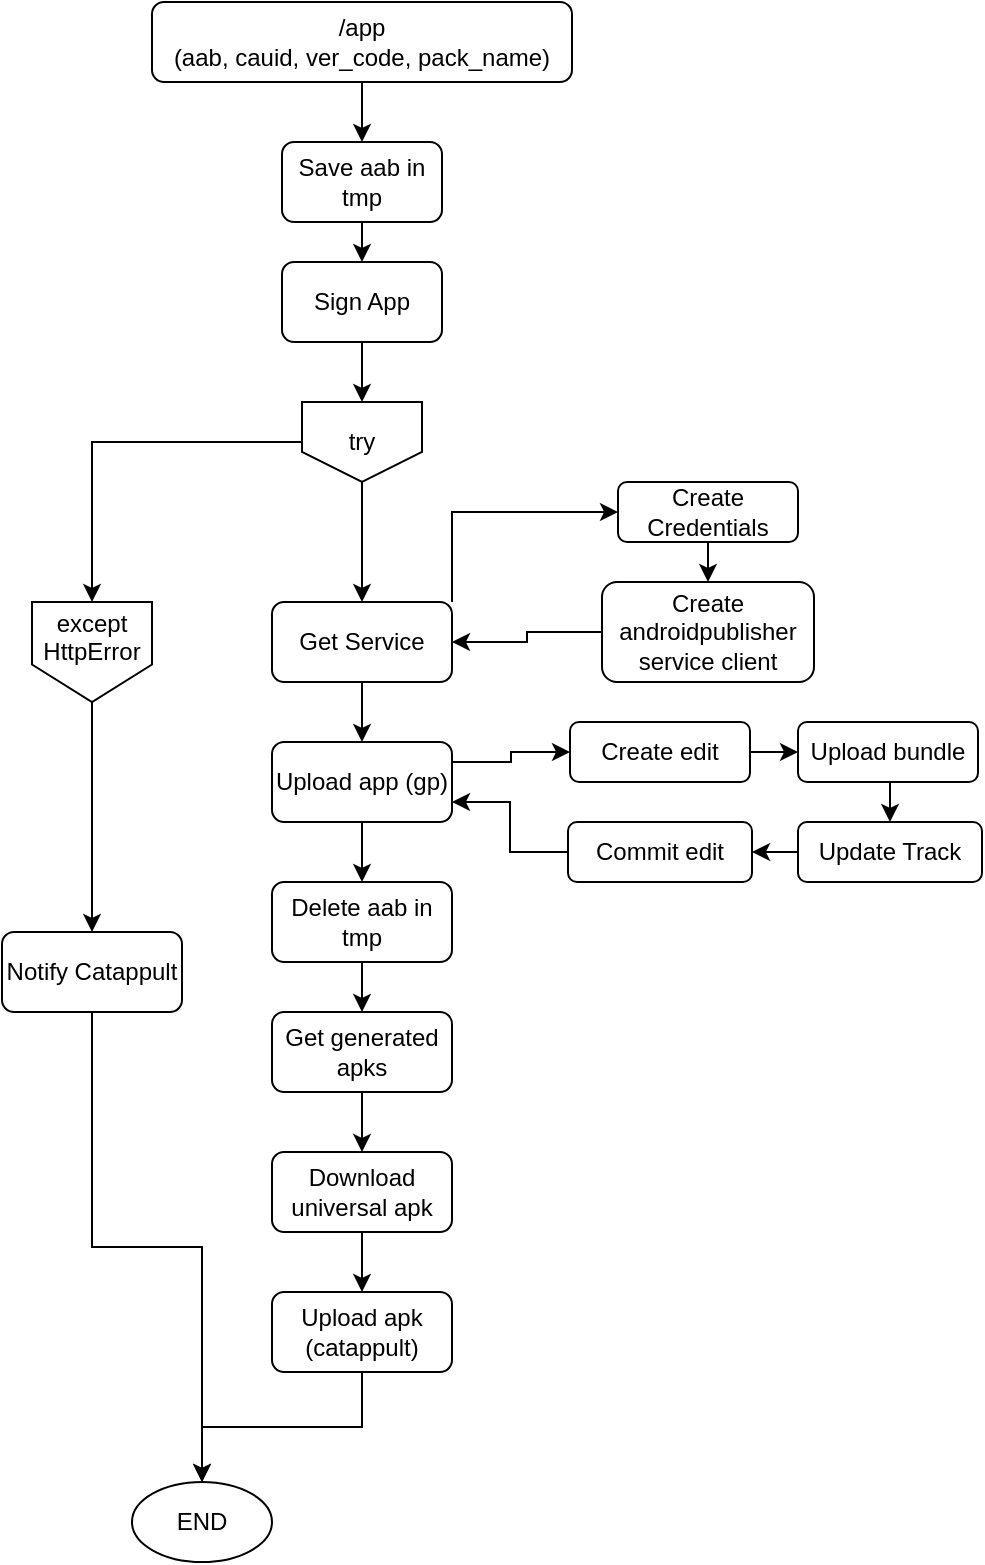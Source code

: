 <mxfile version="21.3.6" type="device">
  <diagram id="C5RBs43oDa-KdzZeNtuy" name="Page-1">
    <mxGraphModel dx="1434" dy="729" grid="1" gridSize="10" guides="1" tooltips="1" connect="1" arrows="1" fold="1" page="1" pageScale="1" pageWidth="827" pageHeight="1169" math="0" shadow="0">
      <root>
        <mxCell id="WIyWlLk6GJQsqaUBKTNV-0" />
        <mxCell id="WIyWlLk6GJQsqaUBKTNV-1" parent="WIyWlLk6GJQsqaUBKTNV-0" />
        <mxCell id="Dx10VpCE7G8O7XH6TRlA-54" style="edgeStyle=orthogonalEdgeStyle;rounded=0;orthogonalLoop=1;jettySize=auto;html=1;exitX=0.5;exitY=1;exitDx=0;exitDy=0;entryX=0.5;entryY=0;entryDx=0;entryDy=0;" edge="1" parent="WIyWlLk6GJQsqaUBKTNV-1" source="WIyWlLk6GJQsqaUBKTNV-3" target="Dx10VpCE7G8O7XH6TRlA-23">
          <mxGeometry relative="1" as="geometry" />
        </mxCell>
        <mxCell id="WIyWlLk6GJQsqaUBKTNV-3" value="&lt;div&gt;/app&lt;br&gt;&lt;/div&gt;&lt;div&gt;(aab, cauid, ver_code, pack_name)&lt;br&gt;&lt;/div&gt;" style="rounded=1;whiteSpace=wrap;html=1;fontSize=12;glass=0;strokeWidth=1;shadow=0;" parent="WIyWlLk6GJQsqaUBKTNV-1" vertex="1">
          <mxGeometry x="100" y="60" width="210" height="40" as="geometry" />
        </mxCell>
        <mxCell id="Dx10VpCE7G8O7XH6TRlA-4" style="edgeStyle=orthogonalEdgeStyle;rounded=0;orthogonalLoop=1;jettySize=auto;html=1;exitX=0.5;exitY=1;exitDx=0;exitDy=0;entryX=0.5;entryY=0;entryDx=0;entryDy=0;" edge="1" parent="WIyWlLk6GJQsqaUBKTNV-1" source="WIyWlLk6GJQsqaUBKTNV-12" target="Dx10VpCE7G8O7XH6TRlA-0">
          <mxGeometry relative="1" as="geometry" />
        </mxCell>
        <mxCell id="WIyWlLk6GJQsqaUBKTNV-12" value="Sign App" style="rounded=1;whiteSpace=wrap;html=1;fontSize=12;glass=0;strokeWidth=1;shadow=0;" parent="WIyWlLk6GJQsqaUBKTNV-1" vertex="1">
          <mxGeometry x="165" y="190" width="80" height="40" as="geometry" />
        </mxCell>
        <mxCell id="Dx10VpCE7G8O7XH6TRlA-11" style="edgeStyle=orthogonalEdgeStyle;rounded=0;orthogonalLoop=1;jettySize=auto;html=1;exitX=0.5;exitY=1;exitDx=0;exitDy=0;entryX=0.5;entryY=0;entryDx=0;entryDy=0;" edge="1" parent="WIyWlLk6GJQsqaUBKTNV-1" source="Dx10VpCE7G8O7XH6TRlA-0" target="Dx10VpCE7G8O7XH6TRlA-5">
          <mxGeometry relative="1" as="geometry" />
        </mxCell>
        <mxCell id="Dx10VpCE7G8O7XH6TRlA-49" style="edgeStyle=orthogonalEdgeStyle;rounded=0;orthogonalLoop=1;jettySize=auto;html=1;exitX=0;exitY=0.5;exitDx=0;exitDy=0;entryX=0.5;entryY=0;entryDx=0;entryDy=0;" edge="1" parent="WIyWlLk6GJQsqaUBKTNV-1" source="Dx10VpCE7G8O7XH6TRlA-0" target="Dx10VpCE7G8O7XH6TRlA-47">
          <mxGeometry relative="1" as="geometry" />
        </mxCell>
        <mxCell id="Dx10VpCE7G8O7XH6TRlA-0" value="try" style="shape=offPageConnector;whiteSpace=wrap;html=1;" vertex="1" parent="WIyWlLk6GJQsqaUBKTNV-1">
          <mxGeometry x="175" y="260" width="60" height="40" as="geometry" />
        </mxCell>
        <mxCell id="Dx10VpCE7G8O7XH6TRlA-12" style="edgeStyle=orthogonalEdgeStyle;rounded=0;orthogonalLoop=1;jettySize=auto;html=1;exitX=0.5;exitY=1;exitDx=0;exitDy=0;entryX=0.5;entryY=0;entryDx=0;entryDy=0;" edge="1" parent="WIyWlLk6GJQsqaUBKTNV-1" source="Dx10VpCE7G8O7XH6TRlA-5" target="Dx10VpCE7G8O7XH6TRlA-6">
          <mxGeometry relative="1" as="geometry" />
        </mxCell>
        <mxCell id="Dx10VpCE7G8O7XH6TRlA-27" style="edgeStyle=orthogonalEdgeStyle;rounded=0;orthogonalLoop=1;jettySize=auto;html=1;exitX=1;exitY=0;exitDx=0;exitDy=0;entryX=0;entryY=0.5;entryDx=0;entryDy=0;" edge="1" parent="WIyWlLk6GJQsqaUBKTNV-1" source="Dx10VpCE7G8O7XH6TRlA-5" target="Dx10VpCE7G8O7XH6TRlA-17">
          <mxGeometry relative="1" as="geometry" />
        </mxCell>
        <mxCell id="Dx10VpCE7G8O7XH6TRlA-5" value="Get Service" style="rounded=1;whiteSpace=wrap;html=1;" vertex="1" parent="WIyWlLk6GJQsqaUBKTNV-1">
          <mxGeometry x="160" y="360" width="90" height="40" as="geometry" />
        </mxCell>
        <mxCell id="Dx10VpCE7G8O7XH6TRlA-25" style="edgeStyle=orthogonalEdgeStyle;rounded=0;orthogonalLoop=1;jettySize=auto;html=1;exitX=0.5;exitY=1;exitDx=0;exitDy=0;entryX=0.5;entryY=0;entryDx=0;entryDy=0;" edge="1" parent="WIyWlLk6GJQsqaUBKTNV-1" source="Dx10VpCE7G8O7XH6TRlA-6" target="Dx10VpCE7G8O7XH6TRlA-24">
          <mxGeometry relative="1" as="geometry" />
        </mxCell>
        <mxCell id="Dx10VpCE7G8O7XH6TRlA-39" style="edgeStyle=orthogonalEdgeStyle;rounded=0;orthogonalLoop=1;jettySize=auto;html=1;exitX=1;exitY=0.25;exitDx=0;exitDy=0;entryX=0;entryY=0.5;entryDx=0;entryDy=0;" edge="1" parent="WIyWlLk6GJQsqaUBKTNV-1" source="Dx10VpCE7G8O7XH6TRlA-6" target="Dx10VpCE7G8O7XH6TRlA-31">
          <mxGeometry relative="1" as="geometry" />
        </mxCell>
        <mxCell id="Dx10VpCE7G8O7XH6TRlA-6" value="Upload app (gp)" style="rounded=1;whiteSpace=wrap;html=1;" vertex="1" parent="WIyWlLk6GJQsqaUBKTNV-1">
          <mxGeometry x="160" y="430" width="90" height="40" as="geometry" />
        </mxCell>
        <mxCell id="Dx10VpCE7G8O7XH6TRlA-15" value="" style="edgeStyle=orthogonalEdgeStyle;rounded=0;orthogonalLoop=1;jettySize=auto;html=1;" edge="1" parent="WIyWlLk6GJQsqaUBKTNV-1" source="Dx10VpCE7G8O7XH6TRlA-8" target="Dx10VpCE7G8O7XH6TRlA-9">
          <mxGeometry relative="1" as="geometry" />
        </mxCell>
        <mxCell id="Dx10VpCE7G8O7XH6TRlA-8" value="Get generated apks" style="rounded=1;whiteSpace=wrap;html=1;" vertex="1" parent="WIyWlLk6GJQsqaUBKTNV-1">
          <mxGeometry x="160" y="565" width="90" height="40" as="geometry" />
        </mxCell>
        <mxCell id="Dx10VpCE7G8O7XH6TRlA-16" style="edgeStyle=orthogonalEdgeStyle;rounded=0;orthogonalLoop=1;jettySize=auto;html=1;exitX=0.5;exitY=1;exitDx=0;exitDy=0;entryX=0.5;entryY=0;entryDx=0;entryDy=0;" edge="1" parent="WIyWlLk6GJQsqaUBKTNV-1" source="Dx10VpCE7G8O7XH6TRlA-9" target="Dx10VpCE7G8O7XH6TRlA-10">
          <mxGeometry relative="1" as="geometry" />
        </mxCell>
        <mxCell id="Dx10VpCE7G8O7XH6TRlA-9" value="Download universal apk" style="rounded=1;whiteSpace=wrap;html=1;" vertex="1" parent="WIyWlLk6GJQsqaUBKTNV-1">
          <mxGeometry x="160" y="635" width="90" height="40" as="geometry" />
        </mxCell>
        <mxCell id="Dx10VpCE7G8O7XH6TRlA-46" style="edgeStyle=orthogonalEdgeStyle;rounded=0;orthogonalLoop=1;jettySize=auto;html=1;exitX=0.5;exitY=1;exitDx=0;exitDy=0;entryX=0.5;entryY=0;entryDx=0;entryDy=0;" edge="1" parent="WIyWlLk6GJQsqaUBKTNV-1" source="Dx10VpCE7G8O7XH6TRlA-10" target="Dx10VpCE7G8O7XH6TRlA-45">
          <mxGeometry relative="1" as="geometry" />
        </mxCell>
        <mxCell id="Dx10VpCE7G8O7XH6TRlA-10" value="Upload apk (catappult)" style="rounded=1;whiteSpace=wrap;html=1;" vertex="1" parent="WIyWlLk6GJQsqaUBKTNV-1">
          <mxGeometry x="160" y="705" width="90" height="40" as="geometry" />
        </mxCell>
        <mxCell id="Dx10VpCE7G8O7XH6TRlA-21" style="edgeStyle=orthogonalEdgeStyle;rounded=0;orthogonalLoop=1;jettySize=auto;html=1;exitX=0.5;exitY=1;exitDx=0;exitDy=0;entryX=0.5;entryY=0;entryDx=0;entryDy=0;" edge="1" parent="WIyWlLk6GJQsqaUBKTNV-1" source="Dx10VpCE7G8O7XH6TRlA-17" target="Dx10VpCE7G8O7XH6TRlA-20">
          <mxGeometry relative="1" as="geometry" />
        </mxCell>
        <mxCell id="Dx10VpCE7G8O7XH6TRlA-17" value="Create Credentials" style="rounded=1;whiteSpace=wrap;html=1;" vertex="1" parent="WIyWlLk6GJQsqaUBKTNV-1">
          <mxGeometry x="333" y="300" width="90" height="30" as="geometry" />
        </mxCell>
        <mxCell id="Dx10VpCE7G8O7XH6TRlA-28" style="edgeStyle=orthogonalEdgeStyle;rounded=0;orthogonalLoop=1;jettySize=auto;html=1;exitX=0;exitY=0.5;exitDx=0;exitDy=0;entryX=1;entryY=0.5;entryDx=0;entryDy=0;" edge="1" parent="WIyWlLk6GJQsqaUBKTNV-1" source="Dx10VpCE7G8O7XH6TRlA-20" target="Dx10VpCE7G8O7XH6TRlA-5">
          <mxGeometry relative="1" as="geometry" />
        </mxCell>
        <mxCell id="Dx10VpCE7G8O7XH6TRlA-20" value="Create androidpublisher service client" style="rounded=1;whiteSpace=wrap;html=1;" vertex="1" parent="WIyWlLk6GJQsqaUBKTNV-1">
          <mxGeometry x="325" y="350" width="106" height="50" as="geometry" />
        </mxCell>
        <mxCell id="Dx10VpCE7G8O7XH6TRlA-53" style="edgeStyle=orthogonalEdgeStyle;rounded=0;orthogonalLoop=1;jettySize=auto;html=1;exitX=0.5;exitY=1;exitDx=0;exitDy=0;entryX=0.5;entryY=0;entryDx=0;entryDy=0;" edge="1" parent="WIyWlLk6GJQsqaUBKTNV-1" source="Dx10VpCE7G8O7XH6TRlA-23" target="WIyWlLk6GJQsqaUBKTNV-12">
          <mxGeometry relative="1" as="geometry" />
        </mxCell>
        <mxCell id="Dx10VpCE7G8O7XH6TRlA-23" value="Save aab in tmp" style="rounded=1;whiteSpace=wrap;html=1;fontSize=12;glass=0;strokeWidth=1;shadow=0;" vertex="1" parent="WIyWlLk6GJQsqaUBKTNV-1">
          <mxGeometry x="165" y="130" width="80" height="40" as="geometry" />
        </mxCell>
        <mxCell id="Dx10VpCE7G8O7XH6TRlA-29" style="edgeStyle=orthogonalEdgeStyle;rounded=0;orthogonalLoop=1;jettySize=auto;html=1;exitX=0.5;exitY=1;exitDx=0;exitDy=0;entryX=0.5;entryY=0;entryDx=0;entryDy=0;" edge="1" parent="WIyWlLk6GJQsqaUBKTNV-1" source="Dx10VpCE7G8O7XH6TRlA-24" target="Dx10VpCE7G8O7XH6TRlA-8">
          <mxGeometry relative="1" as="geometry" />
        </mxCell>
        <mxCell id="Dx10VpCE7G8O7XH6TRlA-24" value="Delete aab in tmp" style="rounded=1;whiteSpace=wrap;html=1;" vertex="1" parent="WIyWlLk6GJQsqaUBKTNV-1">
          <mxGeometry x="160" y="500" width="90" height="40" as="geometry" />
        </mxCell>
        <mxCell id="Dx10VpCE7G8O7XH6TRlA-41" style="edgeStyle=orthogonalEdgeStyle;rounded=0;orthogonalLoop=1;jettySize=auto;html=1;exitX=1;exitY=0.5;exitDx=0;exitDy=0;" edge="1" parent="WIyWlLk6GJQsqaUBKTNV-1" source="Dx10VpCE7G8O7XH6TRlA-31" target="Dx10VpCE7G8O7XH6TRlA-32">
          <mxGeometry relative="1" as="geometry" />
        </mxCell>
        <mxCell id="Dx10VpCE7G8O7XH6TRlA-31" value="Create edit" style="rounded=1;whiteSpace=wrap;html=1;" vertex="1" parent="WIyWlLk6GJQsqaUBKTNV-1">
          <mxGeometry x="309" y="420" width="90" height="30" as="geometry" />
        </mxCell>
        <mxCell id="Dx10VpCE7G8O7XH6TRlA-42" style="edgeStyle=orthogonalEdgeStyle;rounded=0;orthogonalLoop=1;jettySize=auto;html=1;exitX=0.5;exitY=1;exitDx=0;exitDy=0;entryX=0.5;entryY=0;entryDx=0;entryDy=0;" edge="1" parent="WIyWlLk6GJQsqaUBKTNV-1" source="Dx10VpCE7G8O7XH6TRlA-32" target="Dx10VpCE7G8O7XH6TRlA-36">
          <mxGeometry relative="1" as="geometry" />
        </mxCell>
        <mxCell id="Dx10VpCE7G8O7XH6TRlA-32" value="Upload bundle" style="rounded=1;whiteSpace=wrap;html=1;" vertex="1" parent="WIyWlLk6GJQsqaUBKTNV-1">
          <mxGeometry x="423" y="420" width="90" height="30" as="geometry" />
        </mxCell>
        <mxCell id="Dx10VpCE7G8O7XH6TRlA-43" style="edgeStyle=orthogonalEdgeStyle;rounded=0;orthogonalLoop=1;jettySize=auto;html=1;exitX=0;exitY=0.5;exitDx=0;exitDy=0;entryX=1;entryY=0.5;entryDx=0;entryDy=0;" edge="1" parent="WIyWlLk6GJQsqaUBKTNV-1" source="Dx10VpCE7G8O7XH6TRlA-36" target="Dx10VpCE7G8O7XH6TRlA-40">
          <mxGeometry relative="1" as="geometry" />
        </mxCell>
        <mxCell id="Dx10VpCE7G8O7XH6TRlA-36" value="Update Track" style="rounded=1;whiteSpace=wrap;html=1;" vertex="1" parent="WIyWlLk6GJQsqaUBKTNV-1">
          <mxGeometry x="423" y="470" width="92" height="30" as="geometry" />
        </mxCell>
        <mxCell id="Dx10VpCE7G8O7XH6TRlA-44" style="edgeStyle=orthogonalEdgeStyle;rounded=0;orthogonalLoop=1;jettySize=auto;html=1;exitX=0;exitY=0.5;exitDx=0;exitDy=0;entryX=1;entryY=0.75;entryDx=0;entryDy=0;" edge="1" parent="WIyWlLk6GJQsqaUBKTNV-1" source="Dx10VpCE7G8O7XH6TRlA-40" target="Dx10VpCE7G8O7XH6TRlA-6">
          <mxGeometry relative="1" as="geometry" />
        </mxCell>
        <mxCell id="Dx10VpCE7G8O7XH6TRlA-40" value="Commit edit" style="rounded=1;whiteSpace=wrap;html=1;" vertex="1" parent="WIyWlLk6GJQsqaUBKTNV-1">
          <mxGeometry x="308" y="470" width="92" height="30" as="geometry" />
        </mxCell>
        <mxCell id="Dx10VpCE7G8O7XH6TRlA-45" value="END" style="ellipse;whiteSpace=wrap;html=1;" vertex="1" parent="WIyWlLk6GJQsqaUBKTNV-1">
          <mxGeometry x="90" y="800" width="70" height="40" as="geometry" />
        </mxCell>
        <mxCell id="Dx10VpCE7G8O7XH6TRlA-55" style="edgeStyle=orthogonalEdgeStyle;rounded=0;orthogonalLoop=1;jettySize=auto;html=1;exitX=0.5;exitY=1;exitDx=0;exitDy=0;" edge="1" parent="WIyWlLk6GJQsqaUBKTNV-1" source="Dx10VpCE7G8O7XH6TRlA-47" target="Dx10VpCE7G8O7XH6TRlA-50">
          <mxGeometry relative="1" as="geometry" />
        </mxCell>
        <mxCell id="Dx10VpCE7G8O7XH6TRlA-47" value="&lt;div&gt;except HttpError&lt;/div&gt;&lt;div&gt;&lt;br&gt;&lt;/div&gt;" style="shape=offPageConnector;whiteSpace=wrap;html=1;" vertex="1" parent="WIyWlLk6GJQsqaUBKTNV-1">
          <mxGeometry x="40" y="360" width="60" height="50" as="geometry" />
        </mxCell>
        <mxCell id="Dx10VpCE7G8O7XH6TRlA-56" style="edgeStyle=orthogonalEdgeStyle;rounded=0;orthogonalLoop=1;jettySize=auto;html=1;exitX=0.5;exitY=1;exitDx=0;exitDy=0;entryX=0.5;entryY=0;entryDx=0;entryDy=0;" edge="1" parent="WIyWlLk6GJQsqaUBKTNV-1" source="Dx10VpCE7G8O7XH6TRlA-50" target="Dx10VpCE7G8O7XH6TRlA-45">
          <mxGeometry relative="1" as="geometry" />
        </mxCell>
        <mxCell id="Dx10VpCE7G8O7XH6TRlA-50" value="Notify Catappult" style="rounded=1;whiteSpace=wrap;html=1;" vertex="1" parent="WIyWlLk6GJQsqaUBKTNV-1">
          <mxGeometry x="25" y="525" width="90" height="40" as="geometry" />
        </mxCell>
      </root>
    </mxGraphModel>
  </diagram>
</mxfile>
